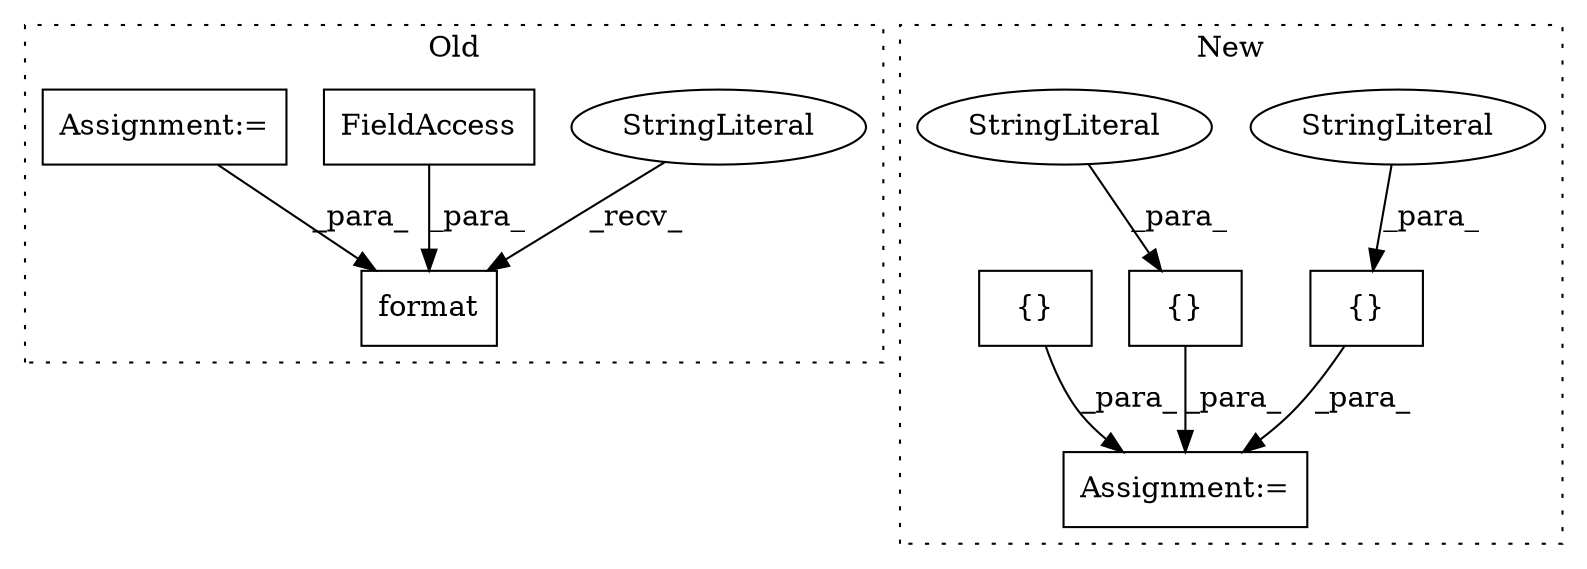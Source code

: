 digraph G {
subgraph cluster0 {
1 [label="format" a="32" s="16494,16510" l="7,1" shape="box"];
3 [label="StringLiteral" a="45" s="16477" l="16" shape="ellipse"];
5 [label="FieldAccess" a="22" s="16507" l="3" shape="box"];
6 [label="Assignment:=" a="7" s="16126" l="1" shape="box"];
label = "Old";
style="dotted";
}
subgraph cluster1 {
2 [label="{}" a="4" s="16976,16983" l="1,1" shape="box"];
4 [label="Assignment:=" a="7" s="16962" l="2" shape="box"];
7 [label="StringLiteral" a="45" s="16977" l="6" shape="ellipse"];
8 [label="{}" a="4" s="16647,16685" l="1,1" shape="box"];
9 [label="StringLiteral" a="45" s="16648" l="37" shape="ellipse"];
10 [label="{}" a="4" s="16898,16945" l="1,1" shape="box"];
label = "New";
style="dotted";
}
2 -> 4 [label="_para_"];
3 -> 1 [label="_recv_"];
5 -> 1 [label="_para_"];
6 -> 1 [label="_para_"];
7 -> 2 [label="_para_"];
8 -> 4 [label="_para_"];
9 -> 8 [label="_para_"];
10 -> 4 [label="_para_"];
}